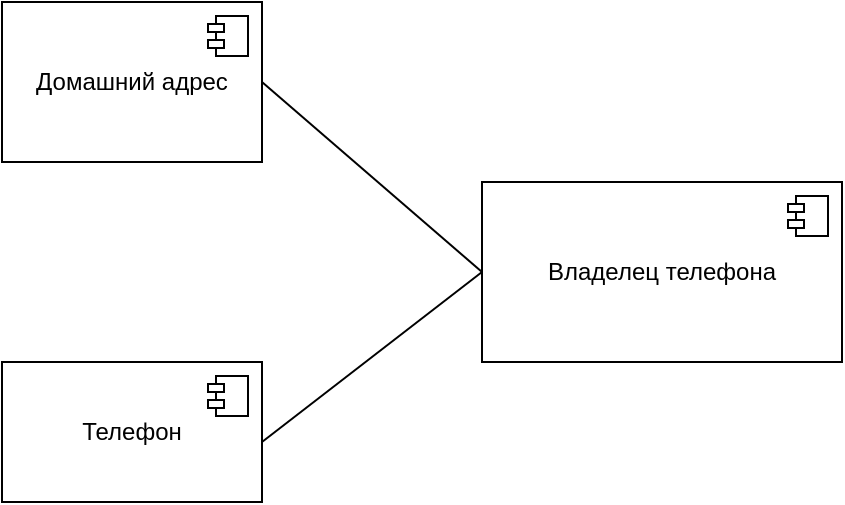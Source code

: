 <mxfile version="21.1.5" type="github">
  <diagram name="Page-1" id="xWHHw9r5heIN4z77G9dG">
    <mxGraphModel dx="941" dy="503" grid="1" gridSize="10" guides="1" tooltips="1" connect="1" arrows="1" fold="1" page="1" pageScale="1" pageWidth="3300" pageHeight="4681" math="0" shadow="0">
      <root>
        <mxCell id="0" />
        <mxCell id="1" parent="0" />
        <mxCell id="RG0VA-y-oAgdiregmSR0-1" value="Владелец телефона" style="html=1;dropTarget=0;whiteSpace=wrap;" vertex="1" parent="1">
          <mxGeometry x="600" y="310" width="180" height="90" as="geometry" />
        </mxCell>
        <mxCell id="RG0VA-y-oAgdiregmSR0-2" value="" style="shape=module;jettyWidth=8;jettyHeight=4;" vertex="1" parent="RG0VA-y-oAgdiregmSR0-1">
          <mxGeometry x="1" width="20" height="20" relative="1" as="geometry">
            <mxPoint x="-27" y="7" as="offset" />
          </mxGeometry>
        </mxCell>
        <mxCell id="RG0VA-y-oAgdiregmSR0-3" value="Домашний адрес" style="html=1;dropTarget=0;whiteSpace=wrap;" vertex="1" parent="1">
          <mxGeometry x="360" y="220" width="130" height="80" as="geometry" />
        </mxCell>
        <mxCell id="RG0VA-y-oAgdiregmSR0-4" value="" style="shape=module;jettyWidth=8;jettyHeight=4;" vertex="1" parent="RG0VA-y-oAgdiregmSR0-3">
          <mxGeometry x="1" width="20" height="20" relative="1" as="geometry">
            <mxPoint x="-27" y="7" as="offset" />
          </mxGeometry>
        </mxCell>
        <mxCell id="RG0VA-y-oAgdiregmSR0-5" value="Телефон" style="html=1;dropTarget=0;whiteSpace=wrap;" vertex="1" parent="1">
          <mxGeometry x="360" y="400" width="130" height="70" as="geometry" />
        </mxCell>
        <mxCell id="RG0VA-y-oAgdiregmSR0-6" value="" style="shape=module;jettyWidth=8;jettyHeight=4;" vertex="1" parent="RG0VA-y-oAgdiregmSR0-5">
          <mxGeometry x="1" width="20" height="20" relative="1" as="geometry">
            <mxPoint x="-27" y="7" as="offset" />
          </mxGeometry>
        </mxCell>
        <mxCell id="RG0VA-y-oAgdiregmSR0-8" value="" style="endArrow=none;html=1;rounded=0;entryX=0;entryY=0.5;entryDx=0;entryDy=0;exitX=1;exitY=0.5;exitDx=0;exitDy=0;" edge="1" parent="1" source="RG0VA-y-oAgdiregmSR0-3" target="RG0VA-y-oAgdiregmSR0-1">
          <mxGeometry width="50" height="50" relative="1" as="geometry">
            <mxPoint x="670" y="410" as="sourcePoint" />
            <mxPoint x="720" y="360" as="targetPoint" />
          </mxGeometry>
        </mxCell>
        <mxCell id="RG0VA-y-oAgdiregmSR0-9" value="" style="endArrow=none;html=1;rounded=0;entryX=0;entryY=0.5;entryDx=0;entryDy=0;exitX=1;exitY=0.5;exitDx=0;exitDy=0;" edge="1" parent="1" target="RG0VA-y-oAgdiregmSR0-1">
          <mxGeometry width="50" height="50" relative="1" as="geometry">
            <mxPoint x="490" y="440" as="sourcePoint" />
            <mxPoint x="600" y="535" as="targetPoint" />
          </mxGeometry>
        </mxCell>
      </root>
    </mxGraphModel>
  </diagram>
</mxfile>
